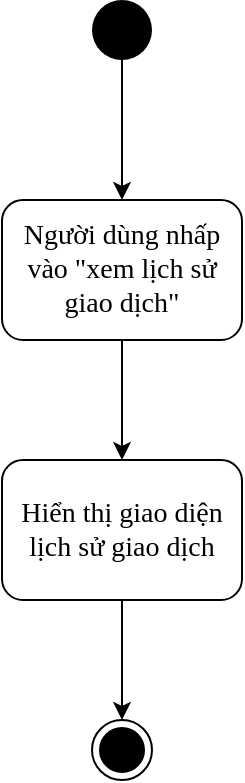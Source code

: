 <mxfile version="16.0.3" type="google"><diagram id="NHWjeELpqxe7l-kbe8Gt" name="Page-1"><mxGraphModel dx="1038" dy="579" grid="1" gridSize="10" guides="1" tooltips="1" connect="1" arrows="1" fold="1" page="1" pageScale="1" pageWidth="850" pageHeight="1100" math="0" shadow="0"><root><mxCell id="0"/><mxCell id="1" parent="0"/><mxCell id="K5_ynOCH4w01AKetdkjZ-1" style="edgeStyle=orthogonalEdgeStyle;rounded=0;orthogonalLoop=1;jettySize=auto;html=1;fontFamily=Verdana;fontSize=14;" parent="1" source="K5_ynOCH4w01AKetdkjZ-2" target="K5_ynOCH4w01AKetdkjZ-4" edge="1"><mxGeometry relative="1" as="geometry"/></mxCell><mxCell id="K5_ynOCH4w01AKetdkjZ-2" value="" style="ellipse;fillColor=#000000;strokeColor=none;fontFamily=Verdana;fontSize=14;" parent="1" vertex="1"><mxGeometry x="410" y="10" width="30" height="30" as="geometry"/></mxCell><mxCell id="K5_ynOCH4w01AKetdkjZ-3" style="edgeStyle=orthogonalEdgeStyle;rounded=0;orthogonalLoop=1;jettySize=auto;html=1;entryX=0.5;entryY=0;entryDx=0;entryDy=0;fontFamily=Verdana;fontSize=14;" parent="1" source="K5_ynOCH4w01AKetdkjZ-4" target="K5_ynOCH4w01AKetdkjZ-6" edge="1"><mxGeometry relative="1" as="geometry"/></mxCell><mxCell id="K5_ynOCH4w01AKetdkjZ-4" value="&lt;font style=&quot;font-size: 14px&quot;&gt;Người dùng nhấp vào &quot;xem lịch sử giao dịch&quot;&lt;/font&gt;" style="rounded=1;whiteSpace=wrap;html=1;fontFamily=Verdana;fontSize=14;" parent="1" vertex="1"><mxGeometry x="365" y="110" width="120" height="70" as="geometry"/></mxCell><mxCell id="K5_ynOCH4w01AKetdkjZ-5" style="edgeStyle=orthogonalEdgeStyle;rounded=0;orthogonalLoop=1;jettySize=auto;html=1;entryX=0.5;entryY=0;entryDx=0;entryDy=0;fontFamily=Verdana;fontSize=14;" parent="1" source="K5_ynOCH4w01AKetdkjZ-6" edge="1"><mxGeometry relative="1" as="geometry"><mxPoint x="425" y="370" as="targetPoint"/></mxGeometry></mxCell><mxCell id="K5_ynOCH4w01AKetdkjZ-6" value="Hiển thị giao diện lịch sử giao dịch" style="rounded=1;whiteSpace=wrap;html=1;fontFamily=Verdana;fontSize=14;" parent="1" vertex="1"><mxGeometry x="365" y="240" width="120" height="70" as="geometry"/></mxCell><mxCell id="K5_ynOCH4w01AKetdkjZ-32" value="" style="ellipse;html=1;shape=endState;fillColor=#000000;strokeColor=#000000;fontFamily=Verdana;fontSize=14;" parent="1" vertex="1"><mxGeometry x="410" y="370" width="30" height="30" as="geometry"/></mxCell><mxCell id="K5_ynOCH4w01AKetdkjZ-47" style="edgeStyle=orthogonalEdgeStyle;rounded=0;orthogonalLoop=1;jettySize=auto;html=1;fontFamily=Verdana;fontSize=14;" parent="1" edge="1"><mxGeometry relative="1" as="geometry"><mxPoint x="730" y="630" as="sourcePoint"/></mxGeometry></mxCell><mxCell id="K5_ynOCH4w01AKetdkjZ-214" style="edgeStyle=orthogonalEdgeStyle;rounded=0;orthogonalLoop=1;jettySize=auto;html=1;entryX=0;entryY=0.5;entryDx=0;entryDy=0;" parent="1" source="K5_ynOCH4w01AKetdkjZ-211" edge="1"><mxGeometry relative="1" as="geometry"><Array as="points"><mxPoint x="-120" y="1284"/><mxPoint x="-120" y="915"/></Array><mxPoint x="175" y="915" as="targetPoint"/></mxGeometry></mxCell></root></mxGraphModel></diagram></mxfile>